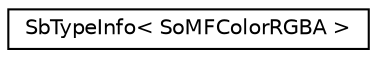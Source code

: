 digraph "Graphical Class Hierarchy"
{
 // LATEX_PDF_SIZE
  edge [fontname="Helvetica",fontsize="10",labelfontname="Helvetica",labelfontsize="10"];
  node [fontname="Helvetica",fontsize="10",shape=record];
  rankdir="LR";
  Node0 [label="SbTypeInfo\< SoMFColorRGBA \>",height=0.2,width=0.4,color="black", fillcolor="white", style="filled",URL="$structSbTypeInfo_3_01SoMFColorRGBA_01_4.html",tooltip=" "];
}
